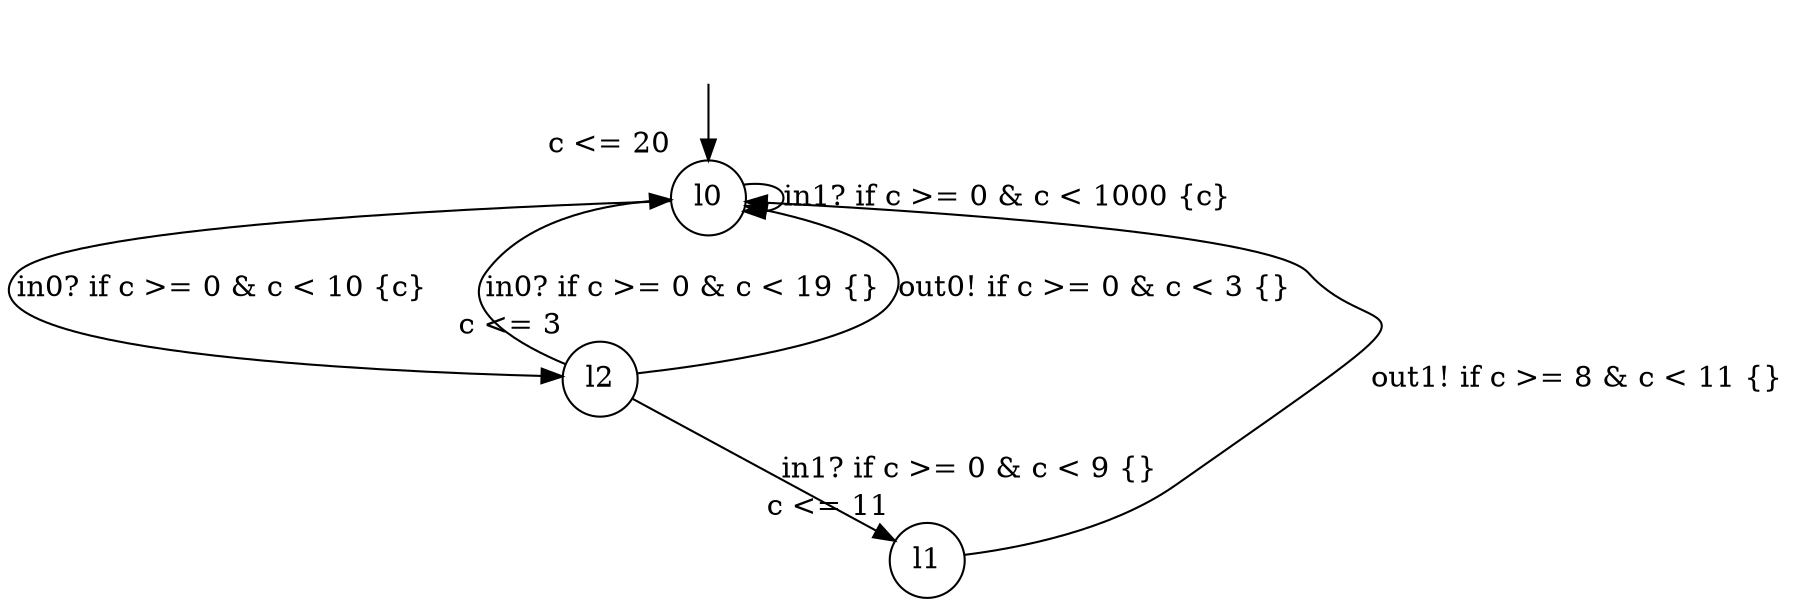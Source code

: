 digraph g {
__start0 [label="" shape="none"];
l0 [shape="circle" margin=0 label="l0", xlabel="c <= 20"];
l1 [shape="circle" margin=0 label="l1", xlabel="c <= 11"];
l2 [shape="circle" margin=0 label="l2", xlabel="c <= 3"];
l0 -> l2 [label="in0? if c >= 0 & c < 10 {c} "];
l0 -> l0 [label="in1? if c >= 0 & c < 1000 {c} "];
l1 -> l0 [label="out1! if c >= 8 & c < 11 {} "];
l2 -> l0 [label="in0? if c >= 0 & c < 19 {} "];
l2 -> l1 [label="in1? if c >= 0 & c < 9 {} "];
l2 -> l0 [label="out0! if c >= 0 & c < 3 {} "];
__start0 -> l0;
}
